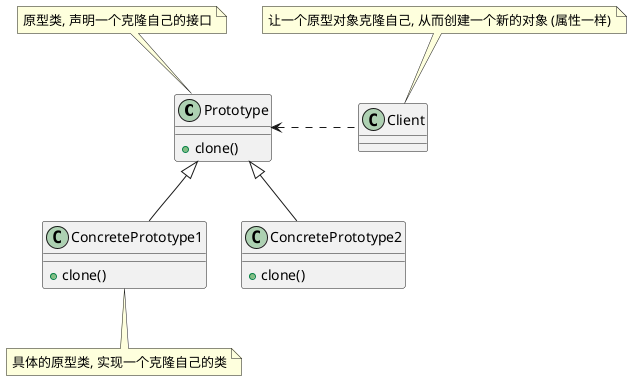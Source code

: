 @startuml
class Prototype {
    +clone()
}

note top of Prototype
原型类, 声明一个克隆自己的接口
end note

class ConcretePrototype1 {
    +clone()
}

note bottom of ConcretePrototype1
具体的原型类, 实现一个克隆自己的类
end note

class ConcretePrototype2 {
    +clone()
}

Prototype <|-- ConcretePrototype1
Prototype <|-- ConcretePrototype2

class Client {}

note top of Client
让一个原型对象克隆自己, 从而创建一个新的对象 (属性一样)
end note

Client .left.> Prototype
@enduml
